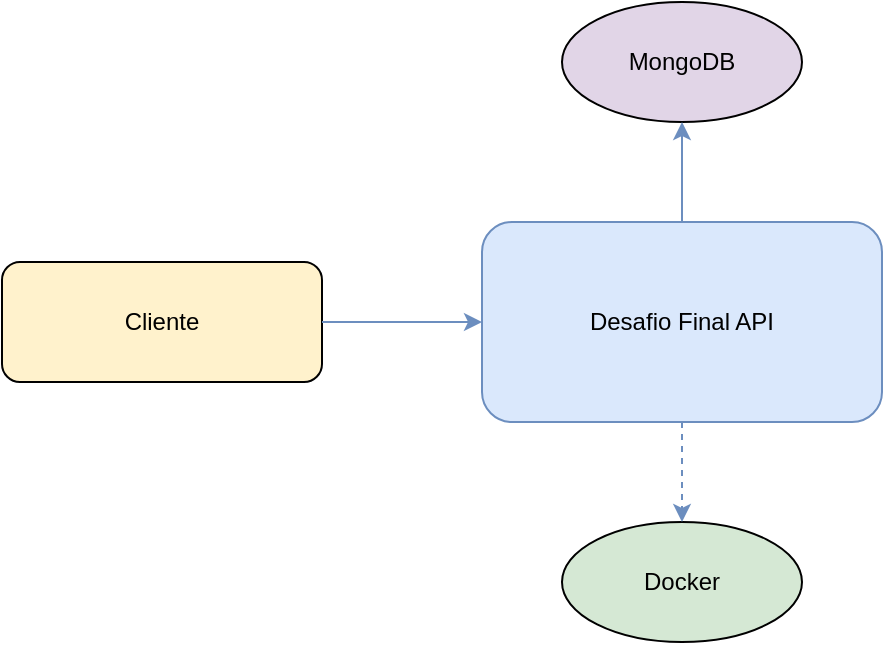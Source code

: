 <mxfile version="22.1.22" type="embed" pages="4">
  <diagram name="C4 Context" id="0">
    <mxGraphModel dx="421" dy="451" grid="1" gridSize="10" guides="1" tooltips="1" connect="1" arrows="1" fold="1" page="1" pageScale="1" pageWidth="827" pageHeight="1169" math="0" shadow="0">
      <root>
        <mxCell id="0" />
        <mxCell id="1" parent="0" />
        <mxCell id="2" value="Cliente" style="rounded=1;whiteSpace=wrap;html=1;fillColor=#FFF2CC;" parent="1" vertex="1">
          <mxGeometry x="20" y="200" width="160" height="60" as="geometry" />
        </mxCell>
        <mxCell id="3" value="Desafio Final API" style="rounded=1;whiteSpace=wrap;html=1;fillColor=#dae8fc;strokeColor=#6c8ebf;" parent="1" vertex="1">
          <mxGeometry x="260" y="180" width="200" height="100" as="geometry" />
        </mxCell>
        <mxCell id="4" value="MongoDB" style="ellipse;whiteSpace=wrap;html=1;fillColor=#e1d5e7;" parent="1" vertex="1">
          <mxGeometry x="300" y="70" width="120" height="60" as="geometry" />
        </mxCell>
        <mxCell id="5" value="Docker" style="ellipse;whiteSpace=wrap;html=1;fillColor=#d5e8d4;" parent="1" vertex="1">
          <mxGeometry x="300" y="330" width="120" height="60" as="geometry" />
        </mxCell>
        <mxCell id="6" style="edgeStyle=orthogonalEdgeStyle;rounded=0;jettySize=auto;html=1;strokeColor=#6c8ebf;" parent="1" source="2" target="3" edge="1">
          <mxGeometry relative="1" as="geometry" />
        </mxCell>
        <mxCell id="7" style="edgeStyle=orthogonalEdgeStyle;rounded=0;jettySize=auto;html=1;strokeColor=#6c8ebf;" parent="1" source="3" target="4" edge="1">
          <mxGeometry relative="1" as="geometry" />
        </mxCell>
        <mxCell id="8" style="edgeStyle=orthogonalEdgeStyle;rounded=0;jettySize=auto;html=1;strokeColor=#6c8ebf;dashed=1;" parent="1" source="3" target="5" edge="1">
          <mxGeometry relative="1" as="geometry" />
        </mxCell>
      </root>
    </mxGraphModel>
  </diagram>
  <diagram name="C4 Container" id="1">
    <mxGraphModel dx="1248" dy="451" grid="1" gridSize="10" guides="1" tooltips="1" connect="1" arrows="1" fold="1" page="1" pageScale="1" pageWidth="827" pageHeight="1169" math="0" shadow="0">
      <root>
        <mxCell id="0" />
        <mxCell id="1" parent="0" />
        <mxCell id="2" value="Cliente" style="rounded=1;whiteSpace=wrap;html=1;fillColor=#FFF2CC;" parent="1" vertex="1">
          <mxGeometry x="-10" y="80" width="160" height="60" as="geometry" />
        </mxCell>
        <mxCell id="3" value="API Application (Desafio Final)" style="rounded=1;whiteSpace=wrap;html=1;fillColor=#dae8fc;strokeColor=#6c8ebf;" parent="1" vertex="1">
          <mxGeometry x="220" y="70" width="200" height="80" as="geometry" />
        </mxCell>
        <mxCell id="4" value="Service Layer (Kotlin)" style="rounded=1;whiteSpace=wrap;html=1;fillColor=#f8cecc;strokeColor=#b85450;" parent="1" vertex="1">
          <mxGeometry x="240" y="200" width="160" height="60" as="geometry" />
        </mxCell>
        <mxCell id="5" value="Repository Layer (Spring Data MongoDB)" style="rounded=1;whiteSpace=wrap;html=1;fillColor=#d5e8d4;strokeColor=#82b366;" parent="1" vertex="1">
          <mxGeometry x="230" y="310" width="180" height="60" as="geometry" />
        </mxCell>
        <mxCell id="6" value="DTO Mapper (MapStruct)" style="rounded=1;whiteSpace=wrap;html=1;fillColor=#ffe6cc;strokeColor=#d79b00;" parent="1" vertex="1">
          <mxGeometry x="480" y="200" width="160" height="60" as="geometry" />
        </mxCell>
        <mxCell id="7" value="MongoDB" style="ellipse;whiteSpace=wrap;html=1;fillColor=#e1d5e7;" parent="1" vertex="1">
          <mxGeometry x="260" y="420" width="120" height="60" as="geometry" />
        </mxCell>
        <mxCell id="8" value="Docker" style="ellipse;whiteSpace=wrap;html=1;fillColor=#d5e8d4;" parent="1" vertex="1">
          <mxGeometry x="490" y="80" width="120" height="60" as="geometry" />
        </mxCell>
        <mxCell id="9" style="edgeStyle=orthogonalEdgeStyle;rounded=0;jettySize=auto;html=1;strokeColor=#6c8ebf;" parent="1" source="2" target="3" edge="1">
          <mxGeometry relative="1" as="geometry" />
        </mxCell>
        <mxCell id="10" style="edgeStyle=orthogonalEdgeStyle;rounded=0;jettySize=auto;html=1;strokeColor=#b85450;" parent="1" source="3" target="4" edge="1">
          <mxGeometry relative="1" as="geometry" />
        </mxCell>
        <mxCell id="11" style="edgeStyle=orthogonalEdgeStyle;rounded=0;jettySize=auto;html=1;strokeColor=#82b366;" parent="1" source="4" target="5" edge="1">
          <mxGeometry relative="1" as="geometry" />
        </mxCell>
        <mxCell id="12" style="edgeStyle=orthogonalEdgeStyle;rounded=0;jettySize=auto;html=1;strokeColor=#b55a3c;" parent="1" source="4" target="6" edge="1">
          <mxGeometry relative="1" as="geometry" />
        </mxCell>
        <mxCell id="13" style="edgeStyle=orthogonalEdgeStyle;rounded=0;jettySize=auto;html=1;strokeColor=#82b366;" parent="1" source="5" target="7" edge="1">
          <mxGeometry relative="1" as="geometry" />
        </mxCell>
        <mxCell id="14" style="edgeStyle=orthogonalEdgeStyle;rounded=0;jettySize=auto;html=1;strokeColor=#6c8ebf;dashed=1;" parent="1" source="3" target="8" edge="1">
          <mxGeometry relative="1" as="geometry" />
        </mxCell>
      </root>
    </mxGraphModel>
  </diagram>
  <diagram id="_iTuK9IPLRTu_zkTlmbY" name="C4 Components">
    <mxGraphModel dx="1248" dy="451" grid="1" gridSize="10" guides="1" tooltips="1" connect="1" arrows="1" fold="1" page="1" pageScale="1" pageWidth="827" pageHeight="1169" math="0" shadow="0">
      <root>
        <mxCell id="0" />
        <mxCell id="1" parent="0" />
        <mxCell id="8FUWaihjRfVE0IK9N1ld-16" value="API Application" style="swimlane;whiteSpace=wrap;html=1;" parent="1" vertex="1">
          <mxGeometry x="-190" y="40" width="900" height="530" as="geometry" />
        </mxCell>
        <mxCell id="8FUWaihjRfVE0IK9N1ld-22" value="&lt;div&gt;«Mapper»&lt;/div&gt;ProjectMapper" style="rounded=1;whiteSpace=wrap;html=1;fillColor=#ffe6cc;strokeColor=#d79b00;" parent="8FUWaihjRfVE0IK9N1ld-16" vertex="1">
          <mxGeometry x="730" y="320" width="160" height="60" as="geometry" />
        </mxCell>
        <mxCell id="8FUWaihjRfVE0IK9N1ld-21" value="&lt;div&gt;«Repository»&lt;/div&gt;TaskRepository" style="rounded=1;whiteSpace=wrap;html=1;fillColor=#d5e8d4;strokeColor=#82b366;" parent="8FUWaihjRfVE0IK9N1ld-16" vertex="1">
          <mxGeometry x="22.5" y="440" width="160" height="60" as="geometry" />
        </mxCell>
        <mxCell id="8FUWaihjRfVE0IK9N1ld-23" value="&lt;div&gt;«Repository»&lt;/div&gt;ProjectRepository" style="rounded=1;whiteSpace=wrap;html=1;fillColor=#d5e8d4;strokeColor=#82b366;" parent="8FUWaihjRfVE0IK9N1ld-16" vertex="1">
          <mxGeometry x="482.5" y="440" width="160" height="60" as="geometry" />
        </mxCell>
        <mxCell id="8FUWaihjRfVE0IK9N1ld-15" value="&lt;div&gt;«Controller»&lt;/div&gt;ProjectController" style="rounded=1;whiteSpace=wrap;html=1;fillColor=#dae8fc;strokeColor=#6c8ebf;" parent="8FUWaihjRfVE0IK9N1ld-16" vertex="1">
          <mxGeometry x="482.5" y="180" width="160" height="60" as="geometry" />
        </mxCell>
        <mxCell id="8FUWaihjRfVE0IK9N1ld-18" value="&lt;div&gt;«Service»&lt;/div&gt;ProjectService" style="rounded=1;whiteSpace=wrap;html=1;fillColor=#f8cecc;strokeColor=#b85450;" parent="8FUWaihjRfVE0IK9N1ld-16" vertex="1">
          <mxGeometry x="482.5" y="320" width="160" height="60" as="geometry" />
        </mxCell>
        <mxCell id="8FUWaihjRfVE0IK9N1ld-14" value="«Controller»&lt;br&gt;TaskController" style="rounded=1;whiteSpace=wrap;html=1;fillColor=#dae8fc;strokeColor=#6c8ebf;" parent="8FUWaihjRfVE0IK9N1ld-16" vertex="1">
          <mxGeometry x="22.5" y="180" width="160" height="60" as="geometry" />
        </mxCell>
        <mxCell id="8FUWaihjRfVE0IK9N1ld-19" style="rounded=0;orthogonalLoop=1;jettySize=auto;html=1;entryX=0.5;entryY=0;entryDx=0;entryDy=0;fillColor=#f8cecc;strokeColor=#b85450;" parent="8FUWaihjRfVE0IK9N1ld-16" source="8FUWaihjRfVE0IK9N1ld-14" target="8FUWaihjRfVE0IK9N1ld-17" edge="1">
          <mxGeometry relative="1" as="geometry" />
        </mxCell>
        <mxCell id="m8isnFVoMl2oQDR1YCnv-1" value="usa" style="edgeLabel;html=1;align=center;verticalAlign=middle;resizable=0;points=[];" parent="8FUWaihjRfVE0IK9N1ld-19" vertex="1" connectable="0">
          <mxGeometry x="-0.075" relative="1" as="geometry">
            <mxPoint as="offset" />
          </mxGeometry>
        </mxCell>
        <mxCell id="8FUWaihjRfVE0IK9N1ld-26" style="rounded=0;orthogonalLoop=1;jettySize=auto;html=1;entryX=0.5;entryY=0;entryDx=0;entryDy=0;fillColor=#d5e8d4;strokeColor=#82b366;" parent="8FUWaihjRfVE0IK9N1ld-16" source="8FUWaihjRfVE0IK9N1ld-17" target="8FUWaihjRfVE0IK9N1ld-21" edge="1">
          <mxGeometry relative="1" as="geometry" />
        </mxCell>
        <mxCell id="m8isnFVoMl2oQDR1YCnv-5" value="chama" style="edgeLabel;html=1;align=center;verticalAlign=middle;resizable=0;points=[];" parent="8FUWaihjRfVE0IK9N1ld-26" vertex="1" connectable="0">
          <mxGeometry x="-0.091" y="1" relative="1" as="geometry">
            <mxPoint as="offset" />
          </mxGeometry>
        </mxCell>
        <mxCell id="8FUWaihjRfVE0IK9N1ld-28" style="rounded=0;orthogonalLoop=1;jettySize=auto;html=1;entryX=0;entryY=0.5;entryDx=0;entryDy=0;fillColor=#ffe6cc;strokeColor=#d79b00;" parent="8FUWaihjRfVE0IK9N1ld-16" source="8FUWaihjRfVE0IK9N1ld-17" target="8FUWaihjRfVE0IK9N1ld-27" edge="1">
          <mxGeometry relative="1" as="geometry" />
        </mxCell>
        <mxCell id="m8isnFVoMl2oQDR1YCnv-8" value="mapeia com" style="edgeLabel;html=1;align=center;verticalAlign=middle;resizable=0;points=[];" parent="8FUWaihjRfVE0IK9N1ld-28" vertex="1" connectable="0">
          <mxGeometry x="-0.233" y="-1" relative="1" as="geometry">
            <mxPoint y="1" as="offset" />
          </mxGeometry>
        </mxCell>
        <mxCell id="8FUWaihjRfVE0IK9N1ld-17" value="&lt;div&gt;«Service»&lt;/div&gt;TaskService" style="rounded=1;whiteSpace=wrap;html=1;fillColor=#f8cecc;strokeColor=#b85450;" parent="8FUWaihjRfVE0IK9N1ld-16" vertex="1">
          <mxGeometry x="22.5" y="320" width="160" height="60" as="geometry" />
        </mxCell>
        <mxCell id="8FUWaihjRfVE0IK9N1ld-27" value="&lt;div&gt;«Mapper»&lt;/div&gt;TaskMapper" style="rounded=1;whiteSpace=wrap;html=1;fillColor=#ffe6cc;strokeColor=#d79b00;" parent="8FUWaihjRfVE0IK9N1ld-16" vertex="1">
          <mxGeometry x="270" y="320" width="160" height="60" as="geometry" />
        </mxCell>
        <mxCell id="8FUWaihjRfVE0IK9N1ld-1" value="&lt;div&gt;«Config»&lt;/div&gt;CoreConfig" style="rounded=1;whiteSpace=wrap;html=1;fillColor=#FFF2CC;" parent="8FUWaihjRfVE0IK9N1ld-16" vertex="1">
          <mxGeometry x="370" y="70" width="160" height="60" as="geometry" />
        </mxCell>
        <mxCell id="m8isnFVoMl2oQDR1YCnv-3" style="edgeStyle=orthogonalEdgeStyle;rounded=0;orthogonalLoop=1;jettySize=auto;html=1;entryX=0.5;entryY=0;entryDx=0;entryDy=0;exitX=0.5;exitY=1;exitDx=0;exitDy=0;fillColor=#f8cecc;strokeColor=#b85450;" parent="8FUWaihjRfVE0IK9N1ld-16" source="8FUWaihjRfVE0IK9N1ld-15" target="8FUWaihjRfVE0IK9N1ld-18" edge="1">
          <mxGeometry relative="1" as="geometry">
            <mxPoint x="452" y="260" as="sourcePoint" />
            <mxPoint x="452" y="340" as="targetPoint" />
          </mxGeometry>
        </mxCell>
        <mxCell id="m8isnFVoMl2oQDR1YCnv-4" value="usa" style="edgeLabel;html=1;align=center;verticalAlign=middle;resizable=0;points=[];" parent="m8isnFVoMl2oQDR1YCnv-3" vertex="1" connectable="0">
          <mxGeometry x="-0.075" relative="1" as="geometry">
            <mxPoint as="offset" />
          </mxGeometry>
        </mxCell>
        <mxCell id="m8isnFVoMl2oQDR1YCnv-6" style="rounded=0;orthogonalLoop=1;jettySize=auto;html=1;entryX=0.5;entryY=0;entryDx=0;entryDy=0;fillColor=#d5e8d4;strokeColor=#82b366;exitX=0.5;exitY=1;exitDx=0;exitDy=0;" parent="8FUWaihjRfVE0IK9N1ld-16" source="8FUWaihjRfVE0IK9N1ld-18" target="8FUWaihjRfVE0IK9N1ld-23" edge="1">
          <mxGeometry relative="1" as="geometry">
            <mxPoint x="627.5" y="380" as="sourcePoint" />
            <mxPoint x="172.5" y="450" as="targetPoint" />
          </mxGeometry>
        </mxCell>
        <mxCell id="m8isnFVoMl2oQDR1YCnv-7" value="chama" style="edgeLabel;html=1;align=center;verticalAlign=middle;resizable=0;points=[];" parent="m8isnFVoMl2oQDR1YCnv-6" vertex="1" connectable="0">
          <mxGeometry x="-0.091" y="1" relative="1" as="geometry">
            <mxPoint as="offset" />
          </mxGeometry>
        </mxCell>
        <mxCell id="m8isnFVoMl2oQDR1YCnv-9" style="rounded=0;orthogonalLoop=1;jettySize=auto;html=1;exitX=1;exitY=0.5;exitDx=0;exitDy=0;entryX=0;entryY=0.5;entryDx=0;entryDy=0;fillColor=#ffe6cc;strokeColor=#d79b00;" parent="8FUWaihjRfVE0IK9N1ld-16" source="8FUWaihjRfVE0IK9N1ld-18" target="8FUWaihjRfVE0IK9N1ld-22" edge="1">
          <mxGeometry relative="1" as="geometry">
            <mxPoint x="305.5" y="390" as="sourcePoint" />
            <mxPoint x="372.5" y="450" as="targetPoint" />
          </mxGeometry>
        </mxCell>
        <mxCell id="m8isnFVoMl2oQDR1YCnv-10" value="mapeia com" style="edgeLabel;html=1;align=center;verticalAlign=middle;resizable=0;points=[];" parent="m8isnFVoMl2oQDR1YCnv-9" vertex="1" connectable="0">
          <mxGeometry x="-0.233" y="-1" relative="1" as="geometry">
            <mxPoint y="1" as="offset" />
          </mxGeometry>
        </mxCell>
      </root>
    </mxGraphModel>
  </diagram>
  <diagram id="DPD2FGPMYN6nPY32Uy-e" name="C4 Code">
    <mxGraphModel dx="421" dy="1620" grid="1" gridSize="10" guides="1" tooltips="1" connect="1" arrows="1" fold="1" page="1" pageScale="1" pageWidth="827" pageHeight="1169" math="0" shadow="0">
      <root>
        <mxCell id="0" />
        <mxCell id="1" parent="0" />
        <mxCell id="bBAFLp4lKJd-8j7kUhSc-80" style="rounded=0;orthogonalLoop=1;jettySize=auto;html=1;entryX=0.75;entryY=0;entryDx=0;entryDy=0;dashed=1;" parent="1" source="bBAFLp4lKJd-8j7kUhSc-5" target="bBAFLp4lKJd-8j7kUhSc-44" edge="1">
          <mxGeometry relative="1" as="geometry" />
        </mxCell>
        <mxCell id="bBAFLp4lKJd-8j7kUhSc-86" style="rounded=0;orthogonalLoop=1;jettySize=auto;html=1;entryX=0.5;entryY=0;entryDx=0;entryDy=0;dashed=1;" parent="1" source="bBAFLp4lKJd-8j7kUhSc-5" target="bBAFLp4lKJd-8j7kUhSc-71" edge="1">
          <mxGeometry relative="1" as="geometry" />
        </mxCell>
        <mxCell id="bBAFLp4lKJd-8j7kUhSc-87" style="rounded=0;orthogonalLoop=1;jettySize=auto;html=1;dashed=1;" parent="1" source="bBAFLp4lKJd-8j7kUhSc-5" target="bBAFLp4lKJd-8j7kUhSc-76" edge="1">
          <mxGeometry relative="1" as="geometry" />
        </mxCell>
        <mxCell id="bBAFLp4lKJd-8j7kUhSc-5" value="ProjectController" style="swimlane;fontStyle=0;childLayout=stackLayout;horizontal=1;startSize=26;fillColor=none;horizontalStack=0;resizeParent=1;resizeParentMax=0;resizeLast=0;collapsible=1;marginBottom=0;whiteSpace=wrap;html=1;" parent="1" vertex="1">
          <mxGeometry x="820" y="-250" width="370" height="334" as="geometry" />
        </mxCell>
        <mxCell id="bBAFLp4lKJd-8j7kUhSc-6" value="- mapper: ProjectMapper" style="text;strokeColor=none;fillColor=none;align=left;verticalAlign=top;spacingLeft=4;spacingRight=4;overflow=hidden;rotatable=0;points=[[0,0.5],[1,0.5]];portConstraint=eastwest;whiteSpace=wrap;html=1;" parent="bBAFLp4lKJd-8j7kUhSc-5" vertex="1">
          <mxGeometry y="26" width="370" height="26" as="geometry" />
        </mxCell>
        <mxCell id="bBAFLp4lKJd-8j7kUhSc-7" value="- readService: ProjectReadService" style="text;strokeColor=none;fillColor=none;align=left;verticalAlign=top;spacingLeft=4;spacingRight=4;overflow=hidden;rotatable=0;points=[[0,0.5],[1,0.5]];portConstraint=eastwest;whiteSpace=wrap;html=1;" parent="bBAFLp4lKJd-8j7kUhSc-5" vertex="1">
          <mxGeometry y="52" width="370" height="26" as="geometry" />
        </mxCell>
        <mxCell id="bBAFLp4lKJd-8j7kUhSc-8" value="&lt;div&gt;- writeService: ProjectWriteService&lt;/div&gt;&lt;div&gt;&lt;br&gt;&lt;/div&gt;" style="text;strokeColor=none;fillColor=none;align=left;verticalAlign=top;spacingLeft=4;spacingRight=4;overflow=hidden;rotatable=0;points=[[0,0.5],[1,0.5]];portConstraint=eastwest;whiteSpace=wrap;html=1;" parent="bBAFLp4lKJd-8j7kUhSc-5" vertex="1">
          <mxGeometry y="78" width="370" height="32" as="geometry" />
        </mxCell>
        <mxCell id="bBAFLp4lKJd-8j7kUhSc-17" value="&lt;div&gt;+ findAll(): List&amp;lt;ProjectDTO&amp;gt;&lt;/div&gt;" style="text;strokeColor=none;fillColor=none;align=left;verticalAlign=top;spacingLeft=4;spacingRight=4;overflow=hidden;rotatable=0;points=[[0,0.5],[1,0.5]];portConstraint=eastwest;whiteSpace=wrap;html=1;" parent="bBAFLp4lKJd-8j7kUhSc-5" vertex="1">
          <mxGeometry y="110" width="370" height="32" as="geometry" />
        </mxCell>
        <mxCell id="bBAFLp4lKJd-8j7kUhSc-20" value="&lt;div&gt;+ findById(id: String): ProjectDTO?&lt;/div&gt;" style="text;strokeColor=none;fillColor=none;align=left;verticalAlign=top;spacingLeft=4;spacingRight=4;overflow=hidden;rotatable=0;points=[[0,0.5],[1,0.5]];portConstraint=eastwest;whiteSpace=wrap;html=1;" parent="bBAFLp4lKJd-8j7kUhSc-5" vertex="1">
          <mxGeometry y="142" width="370" height="32" as="geometry" />
        </mxCell>
        <mxCell id="bBAFLp4lKJd-8j7kUhSc-19" value="&lt;div&gt;+ findByName(name: String): ProjectDTO?&lt;/div&gt;" style="text;strokeColor=none;fillColor=none;align=left;verticalAlign=top;spacingLeft=4;spacingRight=4;overflow=hidden;rotatable=0;points=[[0,0.5],[1,0.5]];portConstraint=eastwest;whiteSpace=wrap;html=1;" parent="bBAFLp4lKJd-8j7kUhSc-5" vertex="1">
          <mxGeometry y="174" width="370" height="32" as="geometry" />
        </mxCell>
        <mxCell id="bBAFLp4lKJd-8j7kUhSc-18" value="&lt;div&gt;+ count(): Long&lt;/div&gt;" style="text;strokeColor=none;fillColor=none;align=left;verticalAlign=top;spacingLeft=4;spacingRight=4;overflow=hidden;rotatable=0;points=[[0,0.5],[1,0.5]];portConstraint=eastwest;whiteSpace=wrap;html=1;" parent="bBAFLp4lKJd-8j7kUhSc-5" vertex="1">
          <mxGeometry y="206" width="370" height="32" as="geometry" />
        </mxCell>
        <mxCell id="bBAFLp4lKJd-8j7kUhSc-16" value="&lt;div&gt;+ create(dto: ProjectDTO): ProjectDTO&lt;/div&gt;" style="text;strokeColor=none;fillColor=none;align=left;verticalAlign=top;spacingLeft=4;spacingRight=4;overflow=hidden;rotatable=0;points=[[0,0.5],[1,0.5]];portConstraint=eastwest;whiteSpace=wrap;html=1;" parent="bBAFLp4lKJd-8j7kUhSc-5" vertex="1">
          <mxGeometry y="238" width="370" height="32" as="geometry" />
        </mxCell>
        <mxCell id="bBAFLp4lKJd-8j7kUhSc-21" value="&lt;div&gt;+ update(id: String, dto: ProjectDTO): ProjectDTO&lt;/div&gt;" style="text;strokeColor=none;fillColor=none;align=left;verticalAlign=top;spacingLeft=4;spacingRight=4;overflow=hidden;rotatable=0;points=[[0,0.5],[1,0.5]];portConstraint=eastwest;whiteSpace=wrap;html=1;" parent="bBAFLp4lKJd-8j7kUhSc-5" vertex="1">
          <mxGeometry y="270" width="370" height="32" as="geometry" />
        </mxCell>
        <mxCell id="bBAFLp4lKJd-8j7kUhSc-11" value="&lt;div&gt;+ delete(id: String)&lt;/div&gt;" style="text;strokeColor=none;fillColor=none;align=left;verticalAlign=top;spacingLeft=4;spacingRight=4;overflow=hidden;rotatable=0;points=[[0,0.5],[1,0.5]];portConstraint=eastwest;whiteSpace=wrap;html=1;" parent="bBAFLp4lKJd-8j7kUhSc-5" vertex="1">
          <mxGeometry y="302" width="370" height="32" as="geometry" />
        </mxCell>
        <mxCell id="bBAFLp4lKJd-8j7kUhSc-81" style="rounded=0;orthogonalLoop=1;jettySize=auto;html=1;entryX=0.75;entryY=0;entryDx=0;entryDy=0;dashed=1;endArrow=block;endFill=0;" parent="1" source="bBAFLp4lKJd-8j7kUhSc-22" target="bBAFLp4lKJd-8j7kUhSc-76" edge="1">
          <mxGeometry relative="1" as="geometry" />
        </mxCell>
        <mxCell id="bBAFLp4lKJd-8j7kUhSc-82" style="rounded=0;orthogonalLoop=1;jettySize=auto;html=1;entryX=0.75;entryY=0;entryDx=0;entryDy=0;dashed=1;endArrow=block;endFill=0;" parent="1" source="bBAFLp4lKJd-8j7kUhSc-22" target="bBAFLp4lKJd-8j7kUhSc-71" edge="1">
          <mxGeometry relative="1" as="geometry" />
        </mxCell>
        <mxCell id="bBAFLp4lKJd-8j7kUhSc-83" style="rounded=0;orthogonalLoop=1;jettySize=auto;html=1;entryX=0.5;entryY=0;entryDx=0;entryDy=0;dashed=1;" parent="1" source="bBAFLp4lKJd-8j7kUhSc-22" target="bBAFLp4lKJd-8j7kUhSc-33" edge="1">
          <mxGeometry relative="1" as="geometry" />
        </mxCell>
        <mxCell id="bBAFLp4lKJd-8j7kUhSc-85" style="rounded=0;orthogonalLoop=1;jettySize=auto;html=1;dashed=1;" parent="1" source="bBAFLp4lKJd-8j7kUhSc-22" target="bBAFLp4lKJd-8j7kUhSc-51" edge="1">
          <mxGeometry relative="1" as="geometry" />
        </mxCell>
        <mxCell id="bBAFLp4lKJd-8j7kUhSc-22" value="ProjectServiceImpl" style="swimlane;fontStyle=0;childLayout=stackLayout;horizontal=1;startSize=26;fillColor=none;horizontalStack=0;resizeParent=1;resizeParentMax=0;resizeLast=0;collapsible=1;marginBottom=0;whiteSpace=wrap;html=1;" parent="1" vertex="1">
          <mxGeometry x="1540" y="-250" width="370" height="334" as="geometry" />
        </mxCell>
        <mxCell id="bBAFLp4lKJd-8j7kUhSc-23" value="- repository: ProjectRepository" style="text;strokeColor=none;fillColor=none;align=left;verticalAlign=top;spacingLeft=4;spacingRight=4;overflow=hidden;rotatable=0;points=[[0,0.5],[1,0.5]];portConstraint=eastwest;whiteSpace=wrap;html=1;" parent="bBAFLp4lKJd-8j7kUhSc-22" vertex="1">
          <mxGeometry y="26" width="370" height="26" as="geometry" />
        </mxCell>
        <mxCell id="bBAFLp4lKJd-8j7kUhSc-24" value="- createValidators: List&amp;lt;ProjectCreateValidator&amp;gt;" style="text;strokeColor=none;fillColor=none;align=left;verticalAlign=top;spacingLeft=4;spacingRight=4;overflow=hidden;rotatable=0;points=[[0,0.5],[1,0.5]];portConstraint=eastwest;whiteSpace=wrap;html=1;" parent="bBAFLp4lKJd-8j7kUhSc-22" vertex="1">
          <mxGeometry y="52" width="370" height="26" as="geometry" />
        </mxCell>
        <mxCell id="bBAFLp4lKJd-8j7kUhSc-25" value="&lt;div&gt;- updateValidators: List&amp;lt;ProjectUpdateValidator&amp;gt;&lt;/div&gt;" style="text;strokeColor=none;fillColor=none;align=left;verticalAlign=top;spacingLeft=4;spacingRight=4;overflow=hidden;rotatable=0;points=[[0,0.5],[1,0.5]];portConstraint=eastwest;whiteSpace=wrap;html=1;" parent="bBAFLp4lKJd-8j7kUhSc-22" vertex="1">
          <mxGeometry y="78" width="370" height="32" as="geometry" />
        </mxCell>
        <mxCell id="bBAFLp4lKJd-8j7kUhSc-26" value="&lt;div&gt;+ findAll(): List&amp;lt;Project&amp;gt;&lt;/div&gt;" style="text;strokeColor=none;fillColor=none;align=left;verticalAlign=top;spacingLeft=4;spacingRight=4;overflow=hidden;rotatable=0;points=[[0,0.5],[1,0.5]];portConstraint=eastwest;whiteSpace=wrap;html=1;" parent="bBAFLp4lKJd-8j7kUhSc-22" vertex="1">
          <mxGeometry y="110" width="370" height="32" as="geometry" />
        </mxCell>
        <mxCell id="bBAFLp4lKJd-8j7kUhSc-27" value="&lt;div&gt;+ findById(id: String): Project?&lt;/div&gt;" style="text;strokeColor=none;fillColor=none;align=left;verticalAlign=top;spacingLeft=4;spacingRight=4;overflow=hidden;rotatable=0;points=[[0,0.5],[1,0.5]];portConstraint=eastwest;whiteSpace=wrap;html=1;" parent="bBAFLp4lKJd-8j7kUhSc-22" vertex="1">
          <mxGeometry y="142" width="370" height="32" as="geometry" />
        </mxCell>
        <mxCell id="bBAFLp4lKJd-8j7kUhSc-28" value="&lt;div&gt;+ findByName(name: String): Project?&lt;/div&gt;" style="text;strokeColor=none;fillColor=none;align=left;verticalAlign=top;spacingLeft=4;spacingRight=4;overflow=hidden;rotatable=0;points=[[0,0.5],[1,0.5]];portConstraint=eastwest;whiteSpace=wrap;html=1;" parent="bBAFLp4lKJd-8j7kUhSc-22" vertex="1">
          <mxGeometry y="174" width="370" height="32" as="geometry" />
        </mxCell>
        <mxCell id="bBAFLp4lKJd-8j7kUhSc-29" value="&lt;div&gt;+ count(): Long&lt;/div&gt;" style="text;strokeColor=none;fillColor=none;align=left;verticalAlign=top;spacingLeft=4;spacingRight=4;overflow=hidden;rotatable=0;points=[[0,0.5],[1,0.5]];portConstraint=eastwest;whiteSpace=wrap;html=1;" parent="bBAFLp4lKJd-8j7kUhSc-22" vertex="1">
          <mxGeometry y="206" width="370" height="32" as="geometry" />
        </mxCell>
        <mxCell id="bBAFLp4lKJd-8j7kUhSc-30" value="&lt;div&gt;+ create(project: Project): Project&lt;/div&gt;" style="text;strokeColor=none;fillColor=none;align=left;verticalAlign=top;spacingLeft=4;spacingRight=4;overflow=hidden;rotatable=0;points=[[0,0.5],[1,0.5]];portConstraint=eastwest;whiteSpace=wrap;html=1;" parent="bBAFLp4lKJd-8j7kUhSc-22" vertex="1">
          <mxGeometry y="238" width="370" height="32" as="geometry" />
        </mxCell>
        <mxCell id="bBAFLp4lKJd-8j7kUhSc-31" value="&lt;div&gt;+ update(id: String, project: Project): Project&lt;/div&gt;" style="text;strokeColor=none;fillColor=none;align=left;verticalAlign=top;spacingLeft=4;spacingRight=4;overflow=hidden;rotatable=0;points=[[0,0.5],[1,0.5]];portConstraint=eastwest;whiteSpace=wrap;html=1;" parent="bBAFLp4lKJd-8j7kUhSc-22" vertex="1">
          <mxGeometry y="270" width="370" height="32" as="geometry" />
        </mxCell>
        <mxCell id="bBAFLp4lKJd-8j7kUhSc-32" value="&lt;div&gt;+ delete(id: String)&lt;/div&gt;" style="text;strokeColor=none;fillColor=none;align=left;verticalAlign=top;spacingLeft=4;spacingRight=4;overflow=hidden;rotatable=0;points=[[0,0.5],[1,0.5]];portConstraint=eastwest;whiteSpace=wrap;html=1;" parent="bBAFLp4lKJd-8j7kUhSc-22" vertex="1">
          <mxGeometry y="302" width="370" height="32" as="geometry" />
        </mxCell>
        <mxCell id="bBAFLp4lKJd-8j7kUhSc-33" value="ProjectRepository" style="swimlane;fontStyle=0;childLayout=stackLayout;horizontal=1;startSize=26;fillColor=none;horizontalStack=0;resizeParent=1;resizeParentMax=0;resizeLast=0;collapsible=1;marginBottom=0;whiteSpace=wrap;html=1;" parent="1" vertex="1">
          <mxGeometry x="1640" y="150" width="370" height="206" as="geometry" />
        </mxCell>
        <mxCell id="bBAFLp4lKJd-8j7kUhSc-34" value="+ findAll(): List&amp;lt;Project&amp;gt;" style="text;strokeColor=none;fillColor=none;align=left;verticalAlign=top;spacingLeft=4;spacingRight=4;overflow=hidden;rotatable=0;points=[[0,0.5],[1,0.5]];portConstraint=eastwest;whiteSpace=wrap;html=1;" parent="bBAFLp4lKJd-8j7kUhSc-33" vertex="1">
          <mxGeometry y="26" width="370" height="26" as="geometry" />
        </mxCell>
        <mxCell id="bBAFLp4lKJd-8j7kUhSc-35" value="+ findById(id: String): Optional&amp;lt;Project&amp;gt;" style="text;strokeColor=none;fillColor=none;align=left;verticalAlign=top;spacingLeft=4;spacingRight=4;overflow=hidden;rotatable=0;points=[[0,0.5],[1,0.5]];portConstraint=eastwest;whiteSpace=wrap;html=1;" parent="bBAFLp4lKJd-8j7kUhSc-33" vertex="1">
          <mxGeometry y="52" width="370" height="26" as="geometry" />
        </mxCell>
        <mxCell id="bBAFLp4lKJd-8j7kUhSc-36" value="&lt;div&gt;+ findByName(name: String): Optional&amp;lt;Project&amp;gt;&lt;/div&gt;" style="text;strokeColor=none;fillColor=none;align=left;verticalAlign=top;spacingLeft=4;spacingRight=4;overflow=hidden;rotatable=0;points=[[0,0.5],[1,0.5]];portConstraint=eastwest;whiteSpace=wrap;html=1;" parent="bBAFLp4lKJd-8j7kUhSc-33" vertex="1">
          <mxGeometry y="78" width="370" height="32" as="geometry" />
        </mxCell>
        <mxCell id="bBAFLp4lKJd-8j7kUhSc-37" value="&lt;div&gt;+ save(p: Project): Project&lt;/div&gt;" style="text;strokeColor=none;fillColor=none;align=left;verticalAlign=top;spacingLeft=4;spacingRight=4;overflow=hidden;rotatable=0;points=[[0,0.5],[1,0.5]];portConstraint=eastwest;whiteSpace=wrap;html=1;" parent="bBAFLp4lKJd-8j7kUhSc-33" vertex="1">
          <mxGeometry y="110" width="370" height="32" as="geometry" />
        </mxCell>
        <mxCell id="bBAFLp4lKJd-8j7kUhSc-38" value="&lt;div&gt;+ deleteById(id: String)&lt;/div&gt;" style="text;strokeColor=none;fillColor=none;align=left;verticalAlign=top;spacingLeft=4;spacingRight=4;overflow=hidden;rotatable=0;points=[[0,0.5],[1,0.5]];portConstraint=eastwest;whiteSpace=wrap;html=1;" parent="bBAFLp4lKJd-8j7kUhSc-33" vertex="1">
          <mxGeometry y="142" width="370" height="32" as="geometry" />
        </mxCell>
        <mxCell id="bBAFLp4lKJd-8j7kUhSc-39" value="&lt;div&gt;+ count(): Long&lt;/div&gt;" style="text;strokeColor=none;fillColor=none;align=left;verticalAlign=top;spacingLeft=4;spacingRight=4;overflow=hidden;rotatable=0;points=[[0,0.5],[1,0.5]];portConstraint=eastwest;whiteSpace=wrap;html=1;" parent="bBAFLp4lKJd-8j7kUhSc-33" vertex="1">
          <mxGeometry y="174" width="370" height="32" as="geometry" />
        </mxCell>
        <mxCell id="bBAFLp4lKJd-8j7kUhSc-115" style="rounded=0;orthogonalLoop=1;jettySize=auto;html=1;dashed=1;" parent="1" source="bBAFLp4lKJd-8j7kUhSc-44" target="bBAFLp4lKJd-8j7kUhSc-113" edge="1">
          <mxGeometry relative="1" as="geometry" />
        </mxCell>
        <mxCell id="bBAFLp4lKJd-8j7kUhSc-116" style="rounded=0;orthogonalLoop=1;jettySize=auto;html=1;dashed=1;" parent="1" source="bBAFLp4lKJd-8j7kUhSc-44" target="bBAFLp4lKJd-8j7kUhSc-112" edge="1">
          <mxGeometry relative="1" as="geometry" />
        </mxCell>
        <mxCell id="bBAFLp4lKJd-8j7kUhSc-44" value="ProjectMapper" style="swimlane;fontStyle=0;childLayout=stackLayout;horizontal=1;startSize=26;fillColor=none;horizontalStack=0;resizeParent=1;resizeParentMax=0;resizeLast=0;collapsible=1;marginBottom=0;whiteSpace=wrap;html=1;" parent="1" vertex="1">
          <mxGeometry x="410" y="186" width="370" height="110" as="geometry" />
        </mxCell>
        <mxCell id="bBAFLp4lKJd-8j7kUhSc-45" value="+ toDto(entity: Project): ProjectDTO" style="text;strokeColor=none;fillColor=none;align=left;verticalAlign=top;spacingLeft=4;spacingRight=4;overflow=hidden;rotatable=0;points=[[0,0.5],[1,0.5]];portConstraint=eastwest;whiteSpace=wrap;html=1;" parent="bBAFLp4lKJd-8j7kUhSc-44" vertex="1">
          <mxGeometry y="26" width="370" height="26" as="geometry" />
        </mxCell>
        <mxCell id="bBAFLp4lKJd-8j7kUhSc-46" value="+ toEntity(dto: ProjectDTO): Project" style="text;strokeColor=none;fillColor=none;align=left;verticalAlign=top;spacingLeft=4;spacingRight=4;overflow=hidden;rotatable=0;points=[[0,0.5],[1,0.5]];portConstraint=eastwest;whiteSpace=wrap;html=1;" parent="bBAFLp4lKJd-8j7kUhSc-44" vertex="1">
          <mxGeometry y="52" width="370" height="26" as="geometry" />
        </mxCell>
        <mxCell id="bBAFLp4lKJd-8j7kUhSc-47" value="&lt;div&gt;+ toEntityForCreate(dto: ProjectDTO): Project&lt;/div&gt;" style="text;strokeColor=none;fillColor=none;align=left;verticalAlign=top;spacingLeft=4;spacingRight=4;overflow=hidden;rotatable=0;points=[[0,0.5],[1,0.5]];portConstraint=eastwest;whiteSpace=wrap;html=1;" parent="bBAFLp4lKJd-8j7kUhSc-44" vertex="1">
          <mxGeometry y="78" width="370" height="32" as="geometry" />
        </mxCell>
        <mxCell id="bBAFLp4lKJd-8j7kUhSc-51" value="ProjectCreateValidator" style="swimlane;fontStyle=0;childLayout=stackLayout;horizontal=1;startSize=26;fillColor=none;horizontalStack=0;resizeParent=1;resizeParentMax=0;resizeLast=0;collapsible=1;marginBottom=0;whiteSpace=wrap;html=1;" parent="1" vertex="1">
          <mxGeometry x="2040" y="-109" width="370" height="52" as="geometry" />
        </mxCell>
        <mxCell id="bBAFLp4lKJd-8j7kUhSc-52" value="+ validate(project: Project)" style="text;strokeColor=none;fillColor=none;align=left;verticalAlign=top;spacingLeft=4;spacingRight=4;overflow=hidden;rotatable=0;points=[[0,0.5],[1,0.5]];portConstraint=eastwest;whiteSpace=wrap;html=1;" parent="bBAFLp4lKJd-8j7kUhSc-51" vertex="1">
          <mxGeometry y="26" width="370" height="26" as="geometry" />
        </mxCell>
        <mxCell id="bBAFLp4lKJd-8j7kUhSc-55" value="ProjectUpdateValidator" style="swimlane;fontStyle=0;childLayout=stackLayout;horizontal=1;startSize=26;fillColor=none;horizontalStack=0;resizeParent=1;resizeParentMax=0;resizeLast=0;collapsible=1;marginBottom=0;whiteSpace=wrap;html=1;" parent="1" vertex="1">
          <mxGeometry x="2040" y="215" width="370" height="52" as="geometry" />
        </mxCell>
        <mxCell id="bBAFLp4lKJd-8j7kUhSc-56" value="+ validateOnUpdate(existing: Project, updates: Project)" style="text;strokeColor=none;fillColor=none;align=left;verticalAlign=top;spacingLeft=4;spacingRight=4;overflow=hidden;rotatable=0;points=[[0,0.5],[1,0.5]];portConstraint=eastwest;whiteSpace=wrap;html=1;" parent="bBAFLp4lKJd-8j7kUhSc-55" vertex="1">
          <mxGeometry y="26" width="370" height="26" as="geometry" />
        </mxCell>
        <mxCell id="bBAFLp4lKJd-8j7kUhSc-105" style="rounded=0;orthogonalLoop=1;jettySize=auto;html=1;exitX=-0.002;exitY=0.047;exitDx=0;exitDy=0;exitPerimeter=0;endArrow=block;endFill=0;dashed=1;" parent="1" source="bBAFLp4lKJd-8j7kUhSc-60" target="bBAFLp4lKJd-8j7kUhSc-51" edge="1">
          <mxGeometry relative="1" as="geometry" />
        </mxCell>
        <mxCell id="bBAFLp4lKJd-8j7kUhSc-59" value="UniqueProjectNameCreateValidator" style="swimlane;fontStyle=0;childLayout=stackLayout;horizontal=1;startSize=26;fillColor=none;horizontalStack=0;resizeParent=1;resizeParentMax=0;resizeLast=0;collapsible=1;marginBottom=0;whiteSpace=wrap;html=1;" parent="1" vertex="1">
          <mxGeometry x="2680" y="-234" width="370" height="52" as="geometry" />
        </mxCell>
        <mxCell id="bBAFLp4lKJd-8j7kUhSc-60" value="+ validate(project: Project)" style="text;strokeColor=none;fillColor=none;align=left;verticalAlign=top;spacingLeft=4;spacingRight=4;overflow=hidden;rotatable=0;points=[[0,0.5],[1,0.5]];portConstraint=eastwest;whiteSpace=wrap;html=1;" parent="bBAFLp4lKJd-8j7kUhSc-59" vertex="1">
          <mxGeometry y="26" width="370" height="26" as="geometry" />
        </mxCell>
        <mxCell id="bBAFLp4lKJd-8j7kUhSc-104" style="rounded=0;orthogonalLoop=1;jettySize=auto;html=1;endArrow=block;endFill=0;dashed=1;" parent="1" source="bBAFLp4lKJd-8j7kUhSc-63" target="bBAFLp4lKJd-8j7kUhSc-51" edge="1">
          <mxGeometry relative="1" as="geometry" />
        </mxCell>
        <mxCell id="bBAFLp4lKJd-8j7kUhSc-63" value="EstimatedEndDateCreateValidator" style="swimlane;fontStyle=0;childLayout=stackLayout;horizontal=1;startSize=26;fillColor=none;horizontalStack=0;resizeParent=1;resizeParentMax=0;resizeLast=0;collapsible=1;marginBottom=0;whiteSpace=wrap;html=1;" parent="1" vertex="1">
          <mxGeometry x="2680" y="-174" width="370" height="52" as="geometry" />
        </mxCell>
        <mxCell id="bBAFLp4lKJd-8j7kUhSc-64" value="+ validate(project: Project)" style="text;strokeColor=none;fillColor=none;align=left;verticalAlign=top;spacingLeft=4;spacingRight=4;overflow=hidden;rotatable=0;points=[[0,0.5],[1,0.5]];portConstraint=eastwest;whiteSpace=wrap;html=1;" parent="bBAFLp4lKJd-8j7kUhSc-63" vertex="1">
          <mxGeometry y="26" width="370" height="26" as="geometry" />
        </mxCell>
        <mxCell id="bBAFLp4lKJd-8j7kUhSc-101" style="rounded=0;orthogonalLoop=1;jettySize=auto;html=1;endArrow=block;endFill=0;dashed=1;" parent="1" source="bBAFLp4lKJd-8j7kUhSc-65" target="bBAFLp4lKJd-8j7kUhSc-51" edge="1">
          <mxGeometry relative="1" as="geometry" />
        </mxCell>
        <mxCell id="bBAFLp4lKJd-8j7kUhSc-65" value="DescriptionLengthCreateValidator" style="swimlane;fontStyle=0;childLayout=stackLayout;horizontal=1;startSize=26;fillColor=none;horizontalStack=0;resizeParent=1;resizeParentMax=0;resizeLast=0;collapsible=1;marginBottom=0;whiteSpace=wrap;html=1;" parent="1" vertex="1">
          <mxGeometry x="2680" y="-114" width="370" height="52" as="geometry" />
        </mxCell>
        <mxCell id="bBAFLp4lKJd-8j7kUhSc-66" value="+ validate(project: Project)" style="text;strokeColor=none;fillColor=none;align=left;verticalAlign=top;spacingLeft=4;spacingRight=4;overflow=hidden;rotatable=0;points=[[0,0.5],[1,0.5]];portConstraint=eastwest;whiteSpace=wrap;html=1;" parent="bBAFLp4lKJd-8j7kUhSc-65" vertex="1">
          <mxGeometry y="26" width="370" height="26" as="geometry" />
        </mxCell>
        <mxCell id="bBAFLp4lKJd-8j7kUhSc-102" style="rounded=0;orthogonalLoop=1;jettySize=auto;html=1;endArrow=block;endFill=0;dashed=1;" parent="1" source="bBAFLp4lKJd-8j7kUhSc-67" target="bBAFLp4lKJd-8j7kUhSc-51" edge="1">
          <mxGeometry relative="1" as="geometry" />
        </mxCell>
        <mxCell id="bBAFLp4lKJd-8j7kUhSc-67" value="TaskLimitCreateValidator" style="swimlane;fontStyle=0;childLayout=stackLayout;horizontal=1;startSize=26;fillColor=none;horizontalStack=0;resizeParent=1;resizeParentMax=0;resizeLast=0;collapsible=1;marginBottom=0;whiteSpace=wrap;html=1;" parent="1" vertex="1">
          <mxGeometry x="2680" y="-54" width="370" height="52" as="geometry" />
        </mxCell>
        <mxCell id="bBAFLp4lKJd-8j7kUhSc-68" value="+ validate(project: Project)" style="text;strokeColor=none;fillColor=none;align=left;verticalAlign=top;spacingLeft=4;spacingRight=4;overflow=hidden;rotatable=0;points=[[0,0.5],[1,0.5]];portConstraint=eastwest;whiteSpace=wrap;html=1;" parent="bBAFLp4lKJd-8j7kUhSc-67" vertex="1">
          <mxGeometry y="26" width="370" height="26" as="geometry" />
        </mxCell>
        <mxCell id="bBAFLp4lKJd-8j7kUhSc-71" value="ProjectReadService" style="swimlane;fontStyle=0;childLayout=stackLayout;horizontal=1;startSize=26;fillColor=none;horizontalStack=0;resizeParent=1;resizeParentMax=0;resizeLast=0;collapsible=1;marginBottom=0;whiteSpace=wrap;html=1;" parent="1" vertex="1">
          <mxGeometry x="820" y="170" width="370" height="142" as="geometry" />
        </mxCell>
        <mxCell id="bBAFLp4lKJd-8j7kUhSc-72" value="+ findAll(): List&amp;lt;Project&amp;gt;" style="text;strokeColor=none;fillColor=none;align=left;verticalAlign=top;spacingLeft=4;spacingRight=4;overflow=hidden;rotatable=0;points=[[0,0.5],[1,0.5]];portConstraint=eastwest;whiteSpace=wrap;html=1;" parent="bBAFLp4lKJd-8j7kUhSc-71" vertex="1">
          <mxGeometry y="26" width="370" height="26" as="geometry" />
        </mxCell>
        <mxCell id="bBAFLp4lKJd-8j7kUhSc-73" value="+ findById(id: String): Project?" style="text;strokeColor=none;fillColor=none;align=left;verticalAlign=top;spacingLeft=4;spacingRight=4;overflow=hidden;rotatable=0;points=[[0,0.5],[1,0.5]];portConstraint=eastwest;whiteSpace=wrap;html=1;" parent="bBAFLp4lKJd-8j7kUhSc-71" vertex="1">
          <mxGeometry y="52" width="370" height="26" as="geometry" />
        </mxCell>
        <mxCell id="bBAFLp4lKJd-8j7kUhSc-74" value="&lt;div&gt;+ findByName(name: String): Project?&lt;/div&gt;" style="text;strokeColor=none;fillColor=none;align=left;verticalAlign=top;spacingLeft=4;spacingRight=4;overflow=hidden;rotatable=0;points=[[0,0.5],[1,0.5]];portConstraint=eastwest;whiteSpace=wrap;html=1;" parent="bBAFLp4lKJd-8j7kUhSc-71" vertex="1">
          <mxGeometry y="78" width="370" height="32" as="geometry" />
        </mxCell>
        <mxCell id="bBAFLp4lKJd-8j7kUhSc-75" value="&lt;div&gt;+ count(): Long&lt;/div&gt;" style="text;strokeColor=none;fillColor=none;align=left;verticalAlign=top;spacingLeft=4;spacingRight=4;overflow=hidden;rotatable=0;points=[[0,0.5],[1,0.5]];portConstraint=eastwest;whiteSpace=wrap;html=1;" parent="bBAFLp4lKJd-8j7kUhSc-71" vertex="1">
          <mxGeometry y="110" width="370" height="32" as="geometry" />
        </mxCell>
        <mxCell id="bBAFLp4lKJd-8j7kUhSc-76" value="ProjectWriteService" style="swimlane;fontStyle=0;childLayout=stackLayout;horizontal=1;startSize=26;fillColor=none;horizontalStack=0;resizeParent=1;resizeParentMax=0;resizeLast=0;collapsible=1;marginBottom=0;whiteSpace=wrap;html=1;" parent="1" vertex="1">
          <mxGeometry x="1230" y="186" width="370" height="110" as="geometry" />
        </mxCell>
        <mxCell id="bBAFLp4lKJd-8j7kUhSc-77" value="+ create(project: Project): Project" style="text;strokeColor=none;fillColor=none;align=left;verticalAlign=top;spacingLeft=4;spacingRight=4;overflow=hidden;rotatable=0;points=[[0,0.5],[1,0.5]];portConstraint=eastwest;whiteSpace=wrap;html=1;" parent="bBAFLp4lKJd-8j7kUhSc-76" vertex="1">
          <mxGeometry y="26" width="370" height="26" as="geometry" />
        </mxCell>
        <mxCell id="bBAFLp4lKJd-8j7kUhSc-78" value="+ update(id: String, project: Project): Project" style="text;strokeColor=none;fillColor=none;align=left;verticalAlign=top;spacingLeft=4;spacingRight=4;overflow=hidden;rotatable=0;points=[[0,0.5],[1,0.5]];portConstraint=eastwest;whiteSpace=wrap;html=1;" parent="bBAFLp4lKJd-8j7kUhSc-76" vertex="1">
          <mxGeometry y="52" width="370" height="26" as="geometry" />
        </mxCell>
        <mxCell id="bBAFLp4lKJd-8j7kUhSc-79" value="&lt;div&gt;+ delete(id: String)&lt;/div&gt;" style="text;strokeColor=none;fillColor=none;align=left;verticalAlign=top;spacingLeft=4;spacingRight=4;overflow=hidden;rotatable=0;points=[[0,0.5],[1,0.5]];portConstraint=eastwest;whiteSpace=wrap;html=1;" parent="bBAFLp4lKJd-8j7kUhSc-76" vertex="1">
          <mxGeometry y="78" width="370" height="32" as="geometry" />
        </mxCell>
        <mxCell id="bBAFLp4lKJd-8j7kUhSc-84" style="rounded=0;orthogonalLoop=1;jettySize=auto;html=1;entryX=0.5;entryY=0;entryDx=0;entryDy=0;exitX=1.001;exitY=0.144;exitDx=0;exitDy=0;exitPerimeter=0;dashed=1;" parent="1" source="bBAFLp4lKJd-8j7kUhSc-30" target="bBAFLp4lKJd-8j7kUhSc-55" edge="1">
          <mxGeometry relative="1" as="geometry" />
        </mxCell>
        <mxCell id="bBAFLp4lKJd-8j7kUhSc-88" value="UniqueProjectNameUpdateValidator" style="swimlane;fontStyle=0;childLayout=stackLayout;horizontal=1;startSize=26;fillColor=none;horizontalStack=0;resizeParent=1;resizeParentMax=0;resizeLast=0;collapsible=1;marginBottom=0;whiteSpace=wrap;html=1;" parent="1" vertex="1">
          <mxGeometry x="2680" y="90" width="370" height="52" as="geometry" />
        </mxCell>
        <mxCell id="bBAFLp4lKJd-8j7kUhSc-89" value="+ validate(project: Project)" style="text;strokeColor=none;fillColor=none;align=left;verticalAlign=top;spacingLeft=4;spacingRight=4;overflow=hidden;rotatable=0;points=[[0,0.5],[1,0.5]];portConstraint=eastwest;whiteSpace=wrap;html=1;" parent="bBAFLp4lKJd-8j7kUhSc-88" vertex="1">
          <mxGeometry y="26" width="370" height="26" as="geometry" />
        </mxCell>
        <mxCell id="bBAFLp4lKJd-8j7kUhSc-90" value="EstimatedEndDateUpdateValidator" style="swimlane;fontStyle=0;childLayout=stackLayout;horizontal=1;startSize=26;fillColor=none;horizontalStack=0;resizeParent=1;resizeParentMax=0;resizeLast=0;collapsible=1;marginBottom=0;whiteSpace=wrap;html=1;" parent="1" vertex="1">
          <mxGeometry x="2680" y="150" width="370" height="52" as="geometry" />
        </mxCell>
        <mxCell id="bBAFLp4lKJd-8j7kUhSc-91" value="+ validate(project: Project)" style="text;strokeColor=none;fillColor=none;align=left;verticalAlign=top;spacingLeft=4;spacingRight=4;overflow=hidden;rotatable=0;points=[[0,0.5],[1,0.5]];portConstraint=eastwest;whiteSpace=wrap;html=1;" parent="bBAFLp4lKJd-8j7kUhSc-90" vertex="1">
          <mxGeometry y="26" width="370" height="26" as="geometry" />
        </mxCell>
        <mxCell id="bBAFLp4lKJd-8j7kUhSc-92" value="DescriptionLengthUpdateValidator" style="swimlane;fontStyle=0;childLayout=stackLayout;horizontal=1;startSize=26;fillColor=none;horizontalStack=0;resizeParent=1;resizeParentMax=0;resizeLast=0;collapsible=1;marginBottom=0;whiteSpace=wrap;html=1;" parent="1" vertex="1">
          <mxGeometry x="2680" y="210" width="370" height="52" as="geometry" />
        </mxCell>
        <mxCell id="bBAFLp4lKJd-8j7kUhSc-93" value="+ validate(project: Project)" style="text;strokeColor=none;fillColor=none;align=left;verticalAlign=top;spacingLeft=4;spacingRight=4;overflow=hidden;rotatable=0;points=[[0,0.5],[1,0.5]];portConstraint=eastwest;whiteSpace=wrap;html=1;" parent="bBAFLp4lKJd-8j7kUhSc-92" vertex="1">
          <mxGeometry y="26" width="370" height="26" as="geometry" />
        </mxCell>
        <mxCell id="bBAFLp4lKJd-8j7kUhSc-94" value="TaskLimitUpdateValidator" style="swimlane;fontStyle=0;childLayout=stackLayout;horizontal=1;startSize=26;fillColor=none;horizontalStack=0;resizeParent=1;resizeParentMax=0;resizeLast=0;collapsible=1;marginBottom=0;whiteSpace=wrap;html=1;" parent="1" vertex="1">
          <mxGeometry x="2680" y="270" width="370" height="52" as="geometry" />
        </mxCell>
        <mxCell id="bBAFLp4lKJd-8j7kUhSc-95" value="+ validate(project: Project)" style="text;strokeColor=none;fillColor=none;align=left;verticalAlign=top;spacingLeft=4;spacingRight=4;overflow=hidden;rotatable=0;points=[[0,0.5],[1,0.5]];portConstraint=eastwest;whiteSpace=wrap;html=1;" parent="bBAFLp4lKJd-8j7kUhSc-94" vertex="1">
          <mxGeometry y="26" width="370" height="26" as="geometry" />
        </mxCell>
        <mxCell id="bBAFLp4lKJd-8j7kUhSc-107" style="rounded=0;orthogonalLoop=1;jettySize=auto;html=1;exitX=-0.002;exitY=0.047;exitDx=0;exitDy=0;exitPerimeter=0;endArrow=block;endFill=0;dashed=1;" parent="1" edge="1">
          <mxGeometry relative="1" as="geometry">
            <mxPoint x="2679" y="116.5" as="sourcePoint" />
            <mxPoint x="2320" y="214.5" as="targetPoint" />
          </mxGeometry>
        </mxCell>
        <mxCell id="bBAFLp4lKJd-8j7kUhSc-108" style="rounded=0;orthogonalLoop=1;jettySize=auto;html=1;endArrow=block;endFill=0;dashed=1;" parent="1" edge="1">
          <mxGeometry relative="1" as="geometry">
            <mxPoint x="2680" y="194.5" as="sourcePoint" />
            <mxPoint x="2410" y="221.5" as="targetPoint" />
          </mxGeometry>
        </mxCell>
        <mxCell id="bBAFLp4lKJd-8j7kUhSc-109" style="rounded=0;orthogonalLoop=1;jettySize=auto;html=1;endArrow=block;endFill=0;dashed=1;" parent="1" edge="1">
          <mxGeometry relative="1" as="geometry">
            <mxPoint x="2680" y="236.5" as="sourcePoint" />
            <mxPoint x="2410" y="239.5" as="targetPoint" />
          </mxGeometry>
        </mxCell>
        <mxCell id="bBAFLp4lKJd-8j7kUhSc-110" style="rounded=0;orthogonalLoop=1;jettySize=auto;html=1;endArrow=block;endFill=0;dashed=1;" parent="1" edge="1">
          <mxGeometry relative="1" as="geometry">
            <mxPoint x="2680" y="279.5" as="sourcePoint" />
            <mxPoint x="2410" y="256.5" as="targetPoint" />
          </mxGeometry>
        </mxCell>
        <mxCell id="bBAFLp4lKJd-8j7kUhSc-112" value="&amp;lt;&amp;lt;Class&amp;gt;&amp;gt;&lt;br&gt;Project" style="html=1;whiteSpace=wrap;" parent="1" vertex="1">
          <mxGeometry x="440" y="400" width="110" height="50" as="geometry" />
        </mxCell>
        <mxCell id="bBAFLp4lKJd-8j7kUhSc-113" value="&amp;lt;&amp;lt;Class&amp;gt;&amp;gt;&lt;br&gt;ProjectDTO" style="html=1;whiteSpace=wrap;" parent="1" vertex="1">
          <mxGeometry x="620" y="400" width="110" height="50" as="geometry" />
        </mxCell>
      </root>
    </mxGraphModel>
  </diagram>
</mxfile>
